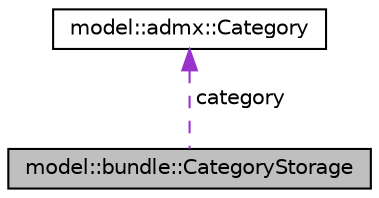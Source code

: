 digraph "model::bundle::CategoryStorage"
{
 // LATEX_PDF_SIZE
  edge [fontname="Helvetica",fontsize="10",labelfontname="Helvetica",labelfontsize="10"];
  node [fontname="Helvetica",fontsize="10",shape=record];
  Node1 [label="model::bundle::CategoryStorage",height=0.2,width=0.4,color="black", fillcolor="grey75", style="filled", fontcolor="black",tooltip=" "];
  Node2 -> Node1 [dir="back",color="darkorchid3",fontsize="10",style="dashed",label=" category" ,fontname="Helvetica"];
  Node2 [label="model::admx::Category",height=0.2,width=0.4,color="black", fillcolor="white", style="filled",URL="$classmodel_1_1admx_1_1_category.html",tooltip="The category element specifies the name of a unique category to be displayed in the editor."];
}
